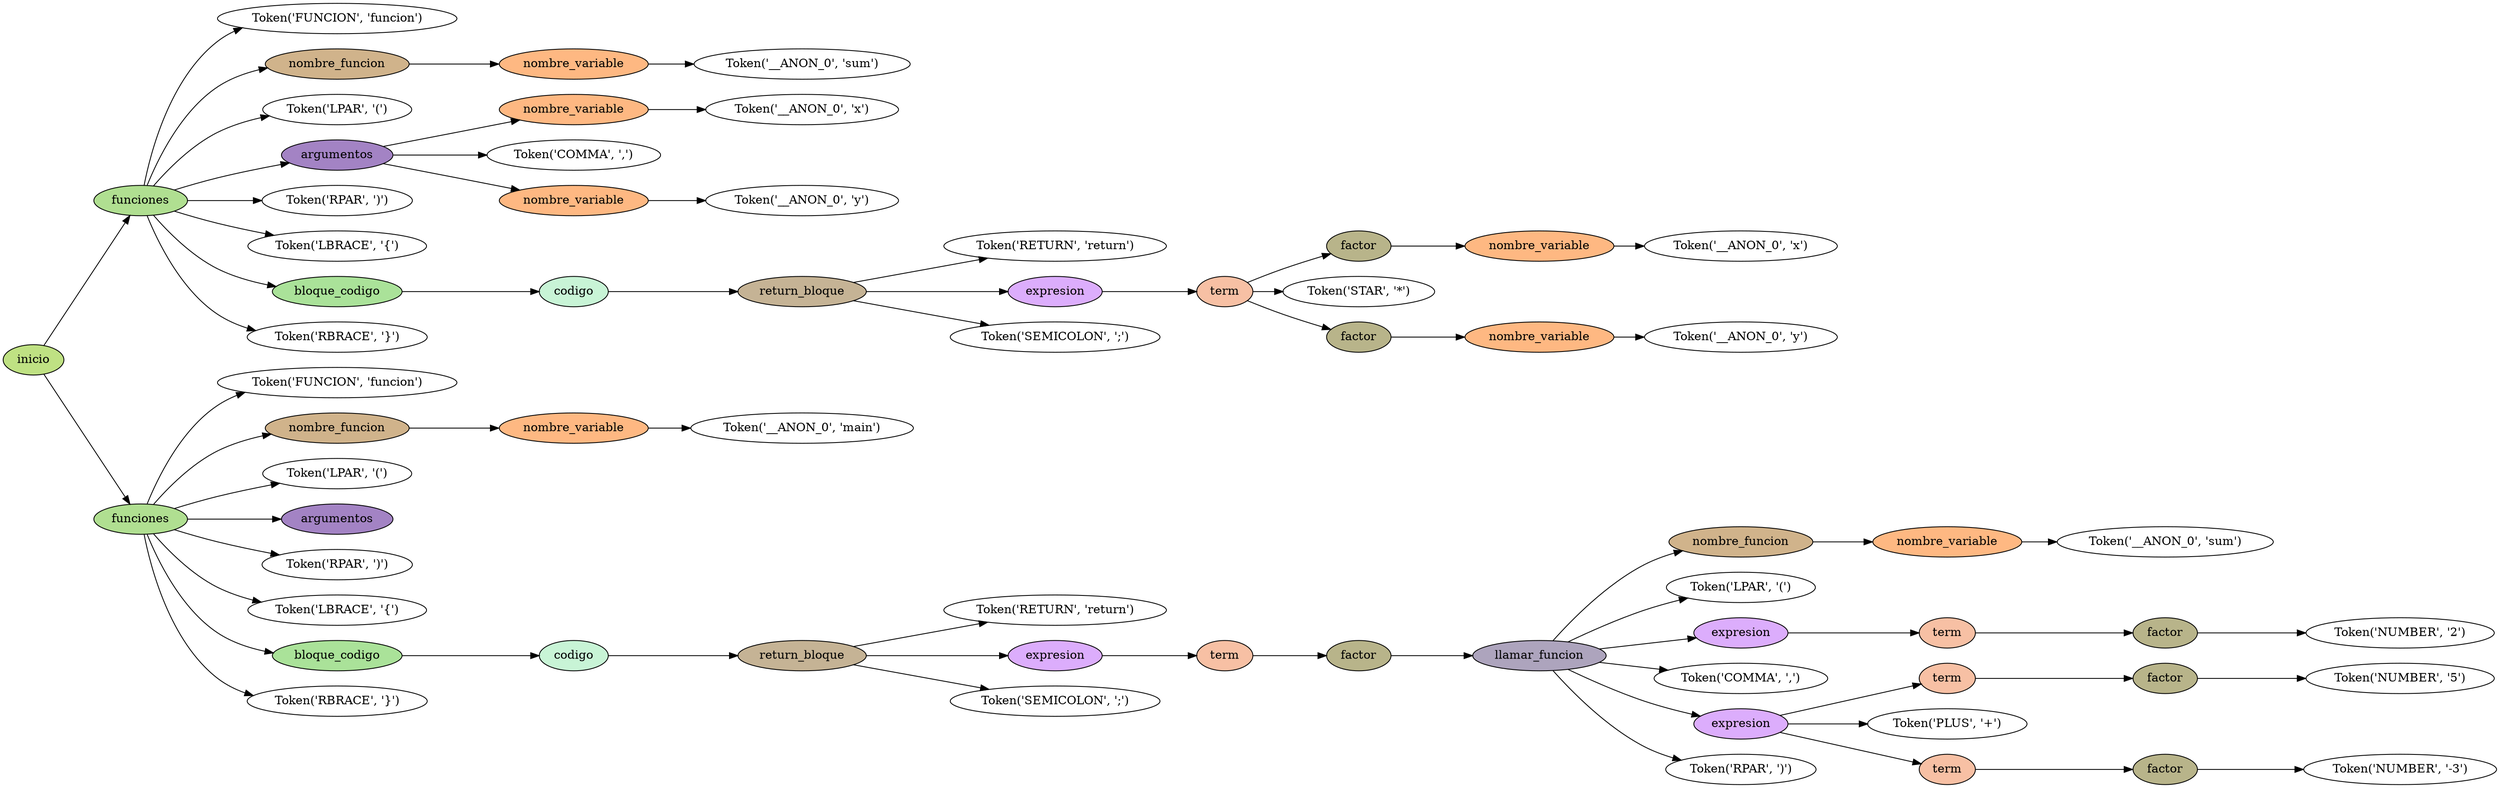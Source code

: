 digraph G {
rankdir=LR;
0 [label="Token('FUNCION', 'funcion')"];
1 [label="Token('__ANON_0', 'sum')"];
2 [style=filled, fillcolor="#feb882", label="nombre_variable"];
2 -> 1;
3 [style=filled, fillcolor="#d0b38b", label="nombre_funcion"];
3 -> 2;
4 [label="Token('LPAR', '(')"];
5 [label="Token('__ANON_0', 'x')"];
6 [style=filled, fillcolor="#feb882", label="nombre_variable"];
6 -> 5;
7 [label="Token('COMMA', ',')"];
8 [label="Token('__ANON_0', 'y')"];
9 [style=filled, fillcolor="#feb882", label="nombre_variable"];
9 -> 8;
10 [style=filled, fillcolor="#a383c4", label=argumentos];
10 -> 6;
10 -> 7;
10 -> 9;
11 [label="Token('RPAR', ')')"];
12 [label="Token('LBRACE', '{')"];
13 [label="Token('RETURN', 'return')"];
14 [label="Token('__ANON_0', 'x')"];
15 [style=filled, fillcolor="#feb882", label="nombre_variable"];
15 -> 14;
16 [style=filled, fillcolor="#b8b48a", label=factor];
16 -> 15;
17 [label="Token('STAR', '*')"];
18 [label="Token('__ANON_0', 'y')"];
19 [style=filled, fillcolor="#feb882", label="nombre_variable"];
19 -> 18;
20 [style=filled, fillcolor="#b8b48a", label=factor];
20 -> 19;
21 [style=filled, fillcolor="#f7c0a4", label=term];
21 -> 16;
21 -> 17;
21 -> 20;
22 [style=filled, fillcolor="#dcadfc", label=expresion];
22 -> 21;
23 [label="Token('SEMICOLON', ';')"];
24 [style=filled, fillcolor="#c5b395", label="return_bloque"];
24 -> 13;
24 -> 22;
24 -> 23;
25 [style=filled, fillcolor="#c8f4d6", label=codigo];
25 -> 24;
26 [style=filled, fillcolor="#aae299", label="bloque_codigo"];
26 -> 25;
27 [label="Token('RBRACE', '}')"];
28 [style=filled, fillcolor="#b0df91", label=funciones];
28 -> 0;
28 -> 3;
28 -> 4;
28 -> 10;
28 -> 11;
28 -> 12;
28 -> 26;
28 -> 27;
29 [label="Token('FUNCION', 'funcion')"];
30 [label="Token('__ANON_0', 'main')"];
31 [style=filled, fillcolor="#feb882", label="nombre_variable"];
31 -> 30;
32 [style=filled, fillcolor="#d0b38b", label="nombre_funcion"];
32 -> 31;
33 [label="Token('LPAR', '(')"];
34 [style=filled, fillcolor="#a383c4", label=argumentos];
35 [label="Token('RPAR', ')')"];
36 [label="Token('LBRACE', '{')"];
37 [label="Token('RETURN', 'return')"];
38 [label="Token('__ANON_0', 'sum')"];
39 [style=filled, fillcolor="#feb882", label="nombre_variable"];
39 -> 38;
40 [style=filled, fillcolor="#d0b38b", label="nombre_funcion"];
40 -> 39;
41 [label="Token('LPAR', '(')"];
42 [label="Token('NUMBER', '2')"];
43 [style=filled, fillcolor="#b8b48a", label=factor];
43 -> 42;
44 [style=filled, fillcolor="#f7c0a4", label=term];
44 -> 43;
45 [style=filled, fillcolor="#dcadfc", label=expresion];
45 -> 44;
46 [label="Token('COMMA', ',')"];
47 [label="Token('NUMBER', '5')"];
48 [style=filled, fillcolor="#b8b48a", label=factor];
48 -> 47;
49 [style=filled, fillcolor="#f7c0a4", label=term];
49 -> 48;
50 [label="Token('PLUS', '+')"];
51 [label="Token('NUMBER', '-3')"];
52 [style=filled, fillcolor="#b8b48a", label=factor];
52 -> 51;
53 [style=filled, fillcolor="#f7c0a4", label=term];
53 -> 52;
54 [style=filled, fillcolor="#dcadfc", label=expresion];
54 -> 49;
54 -> 50;
54 -> 53;
55 [label="Token('RPAR', ')')"];
56 [style=filled, fillcolor="#ada4bd", label="llamar_funcion"];
56 -> 40;
56 -> 41;
56 -> 45;
56 -> 46;
56 -> 54;
56 -> 55;
57 [style=filled, fillcolor="#b8b48a", label=factor];
57 -> 56;
58 [style=filled, fillcolor="#f7c0a4", label=term];
58 -> 57;
59 [style=filled, fillcolor="#dcadfc", label=expresion];
59 -> 58;
60 [label="Token('SEMICOLON', ';')"];
61 [style=filled, fillcolor="#c5b395", label="return_bloque"];
61 -> 37;
61 -> 59;
61 -> 60;
62 [style=filled, fillcolor="#c8f4d6", label=codigo];
62 -> 61;
63 [style=filled, fillcolor="#aae299", label="bloque_codigo"];
63 -> 62;
64 [label="Token('RBRACE', '}')"];
65 [style=filled, fillcolor="#b0df91", label=funciones];
65 -> 29;
65 -> 32;
65 -> 33;
65 -> 34;
65 -> 35;
65 -> 36;
65 -> 63;
65 -> 64;
66 [style=filled, fillcolor="#bfe183", label=inicio];
66 -> 28;
66 -> 65;
}
